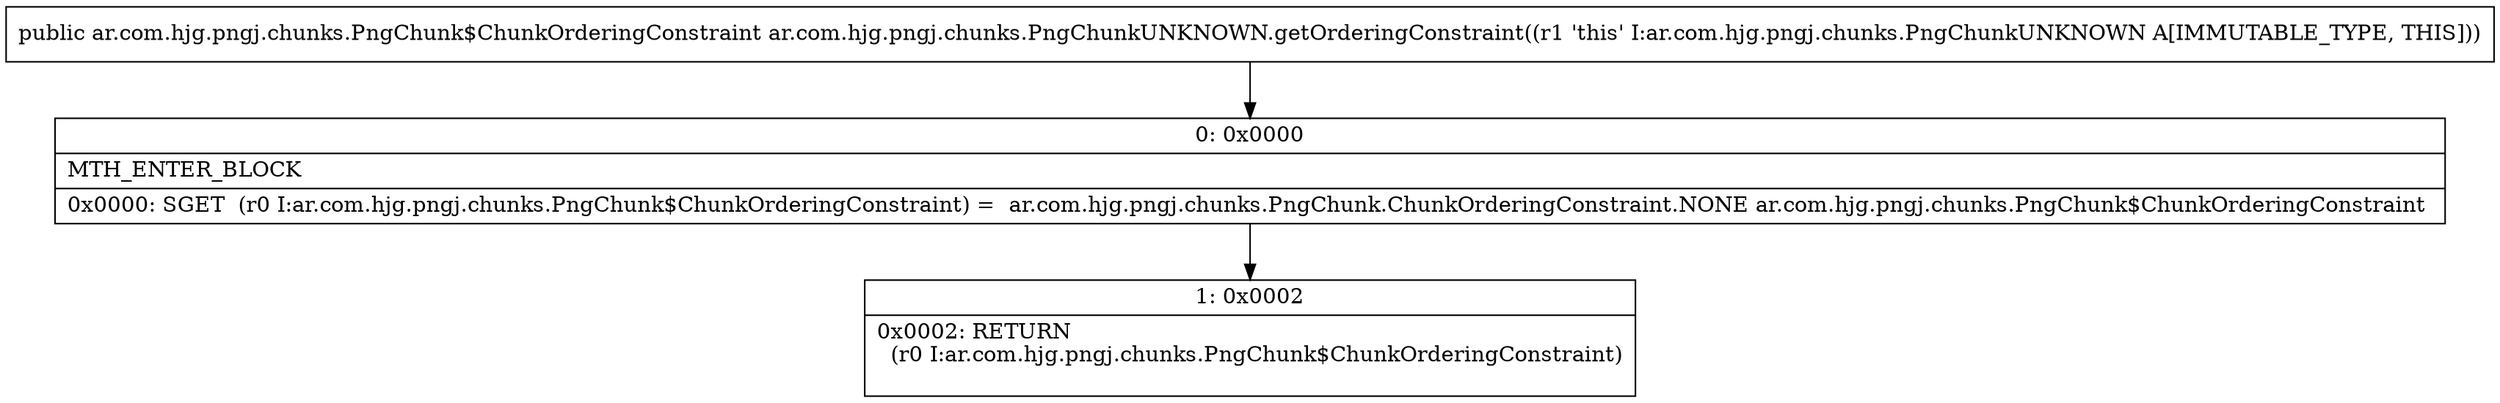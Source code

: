 digraph "CFG forar.com.hjg.pngj.chunks.PngChunkUNKNOWN.getOrderingConstraint()Lar\/com\/hjg\/pngj\/chunks\/PngChunk$ChunkOrderingConstraint;" {
Node_0 [shape=record,label="{0\:\ 0x0000|MTH_ENTER_BLOCK\l|0x0000: SGET  (r0 I:ar.com.hjg.pngj.chunks.PngChunk$ChunkOrderingConstraint) =  ar.com.hjg.pngj.chunks.PngChunk.ChunkOrderingConstraint.NONE ar.com.hjg.pngj.chunks.PngChunk$ChunkOrderingConstraint \l}"];
Node_1 [shape=record,label="{1\:\ 0x0002|0x0002: RETURN  \l  (r0 I:ar.com.hjg.pngj.chunks.PngChunk$ChunkOrderingConstraint)\l \l}"];
MethodNode[shape=record,label="{public ar.com.hjg.pngj.chunks.PngChunk$ChunkOrderingConstraint ar.com.hjg.pngj.chunks.PngChunkUNKNOWN.getOrderingConstraint((r1 'this' I:ar.com.hjg.pngj.chunks.PngChunkUNKNOWN A[IMMUTABLE_TYPE, THIS])) }"];
MethodNode -> Node_0;
Node_0 -> Node_1;
}

